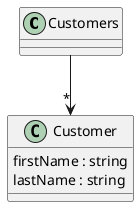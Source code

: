 @startuml
set namespaceSeparator none

class "Customers" {
}

"Customers" --> "*" "Customer"

class "Customer" {
  firstName : string
  lastName : string
}

@enduml